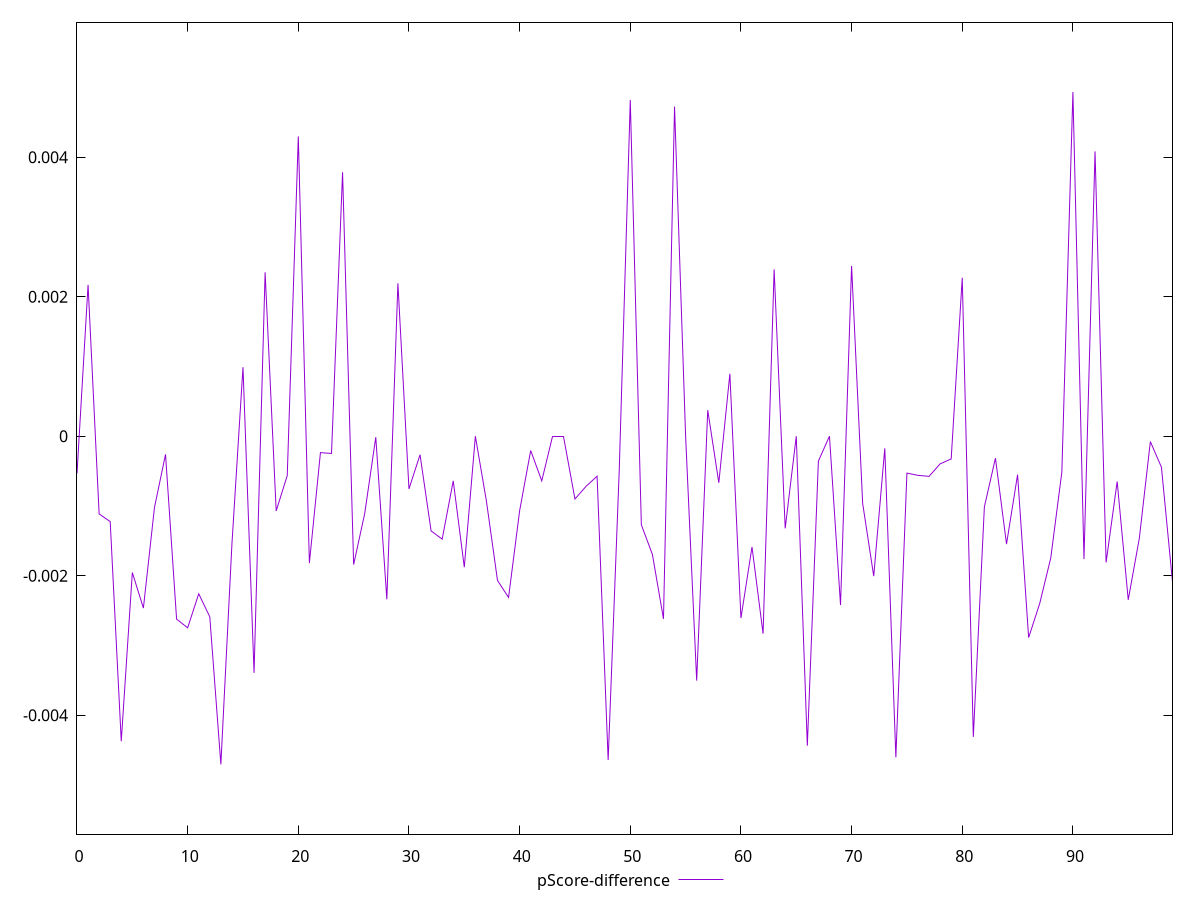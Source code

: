 reset

$pScoreDifference <<EOF
0 -0.000534444444444393
1 0.002169999998683725
2 -0.001114444444444418
3 -0.0012244444444444724
4 -0.004372500001142421
5 -0.0019541666656732737
6 -0.002463333333333373
7 -0.001023333333333376
8 -0.000260000002260119
9 -0.0026222222222221925
10 -0.0027466666636367654
11 -0.0022588888888889214
12 -0.002588888888888863
13 -0.004704166666294141
14 -0.0015466666666666962
15 0.000989166665822272
16 -0.003392222222222241
17 0.00235000000024832
18 -0.0010711111111111338
19 -0.0005644444444444785
20 0.004297500001266608
21 -0.0018188888888889254
22 -0.00023555555555554442
23 -0.0002466666666667283
24 0.0037841666645059835
25 -0.0018399999999999528
26 -0.001108888888888826
27 -0.00001444444444442805
28 -0.002337777777777772
29 0.0021916666657973982
30 -0.0007555555555555094
31 -0.0002655555555555189
32 -0.001357777777777791
33 -0.0014755555555555633
34 -0.0006399999999999739
35 -0.001877777777777756
36 0
37 -0.0009311111111111048
38 -0.0020677777777777795
39 -0.0023111111111111526
40 -0.001068888888888897
41 -0.00020555555555556992
42 -0.0006399999999999739
43 0
44 0
45 -0.0009000000000000119
46 -0.0007188888888888245
47 -0.0005733333310733446
48 -0.004642499998832816
49 -0.0004977777777778192
50 0.004820000001539815
51 -0.0012699999999999934
52 -0.0016955555555555613
53 -0.0026183333341032178
54 0.0047241666664679105
55 0
56 -0.003504166668281017
57 0.00037333333554367965
58 -0.0006677777777778227
59 0.0008949999976902712
60 -0.0026066666655242265
61 -0.0015877777777777435
62 -0.0028308333301295674
63 0.002390833335618181
64 -0.0013211111111111062
65 0
66 -0.004436666667461342
67 -0.0003566666666666718
68 0
69 -0.002419999999304645
70 0.002440833334500625
71 -0.0009633333333333161
72 -0.00200583333149551
73 -0.00017416666572300787
74 -0.004603333333507265
75 -0.0005288888888889121
76 -0.0005611111111111233
77 -0.0005755555555555514
78 -0.0003966666666667118
79 -0.0003255555555555789
80 0.0022716666695972165
81 -0.004310000000000036
82 -0.0010122222222221922
83 -0.000314444444444395
84 -0.0015466666666666962
85 -0.0005516666670640769
86 -0.002886666666666704
87 -0.002397777777777721
88 -0.0017444444444444374
89 -0.000514444444444484
90 0.004933333333333345
91 -0.0017622222222222206
92 0.004083333332091543
93 -0.0018099999999999783
94 -0.0006500000000000394
95 -0.0023449999994287207
96 -0.0014655555555554978
97 -0.0000777777777777322
98 -0.0004444444444444695
99 -0.0020877777777777995
EOF

set key outside below
set xrange [0:99]
set yrange [-0.005704166666294141:0.005933333333333345]
set trange [-0.005704166666294141:0.005933333333333345]
set terminal svg size 640, 500 enhanced background rgb 'white'
set output "reprap/uses-rel-preconnect/samples/pages+cached+noexternal+nomedia+nocss/pScore-difference/values.svg"

plot $pScoreDifference title "pScore-difference" with line

reset
